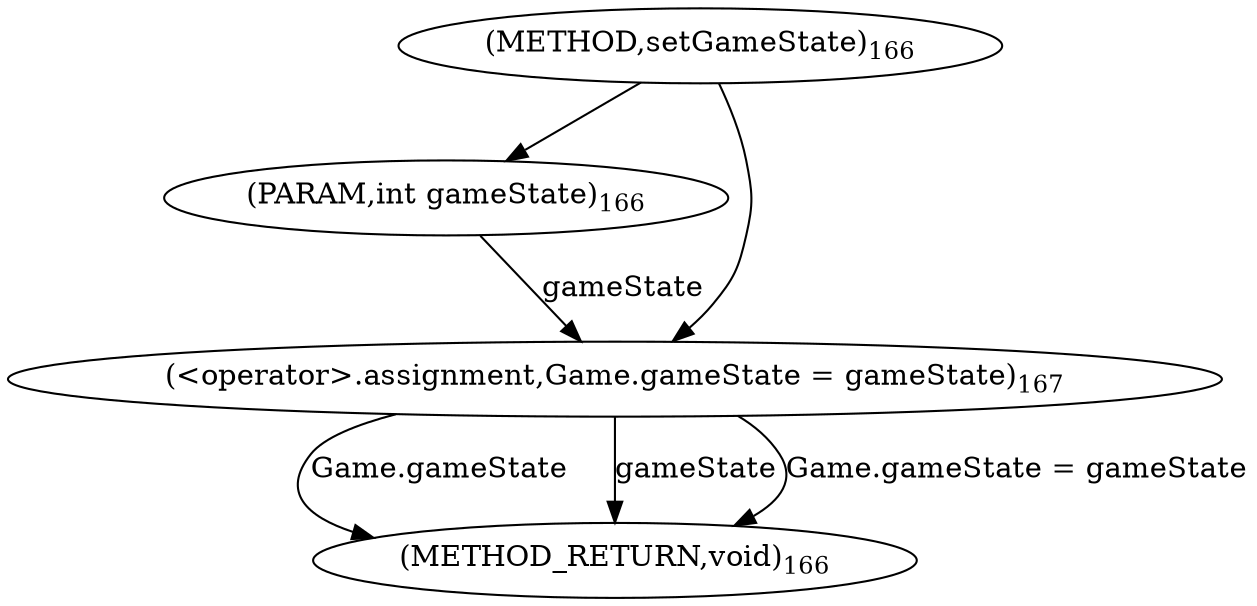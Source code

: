 digraph "setGameState" {  
"1006" [label = <(METHOD,setGameState)<SUB>166</SUB>> ]
"1016" [label = <(METHOD_RETURN,void)<SUB>166</SUB>> ]
"1007" [label = <(PARAM,int gameState)<SUB>166</SUB>> ]
"1009" [label = <(&lt;operator&gt;.assignment,Game.gameState = gameState)<SUB>167</SUB>> ]
"1009" [label = <(&lt;operator&gt;.assignment,Game.gameState = gameState)<SUB>167</SUB>> ]
"1009" [label = <(&lt;operator&gt;.assignment,Game.gameState = gameState)<SUB>167</SUB>> ]
  "1009" -> "1016"  [ label = "Game.gameState"] 
  "1009" -> "1016"  [ label = "gameState"] 
  "1009" -> "1016"  [ label = "Game.gameState = gameState"] 
  "1006" -> "1007" 
  "1007" -> "1009"  [ label = "gameState"] 
  "1006" -> "1009" 
}
